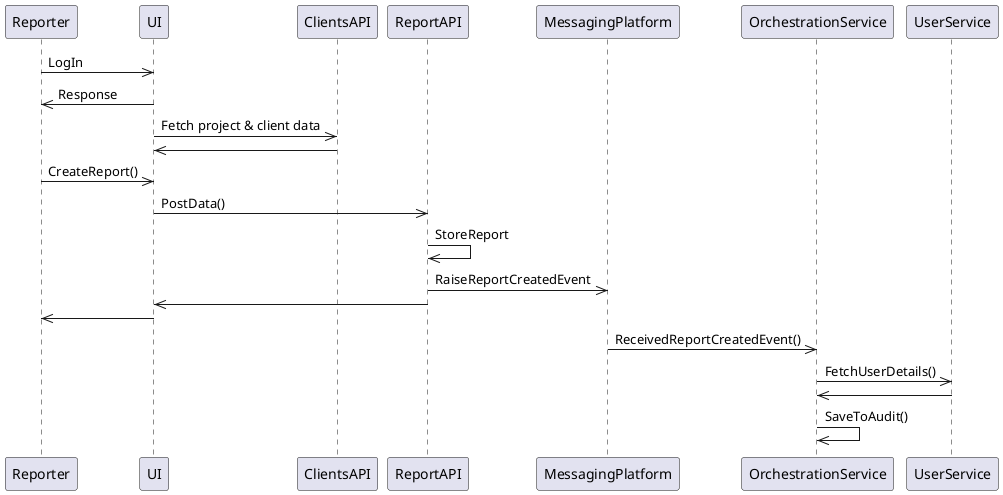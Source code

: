 @startuml Report Creation
Reporter->>UI: LogIn
UI->>Reporter: Response
UI->>ClientsAPI: Fetch project & client data
ClientsAPI->>UI: 
Reporter->>UI: CreateReport()
UI->>ReportAPI: PostData()
ReportAPI->>ReportAPI: StoreReport
ReportAPI->>MessagingPlatform: RaiseReportCreatedEvent
ReportAPI->>UI: 
UI->>Reporter: 
MessagingPlatform->>OrchestrationService: ReceivedReportCreatedEvent()
OrchestrationService->>UserService: FetchUserDetails()
UserService->>OrchestrationService: 
OrchestrationService->>OrchestrationService: SaveToAudit()